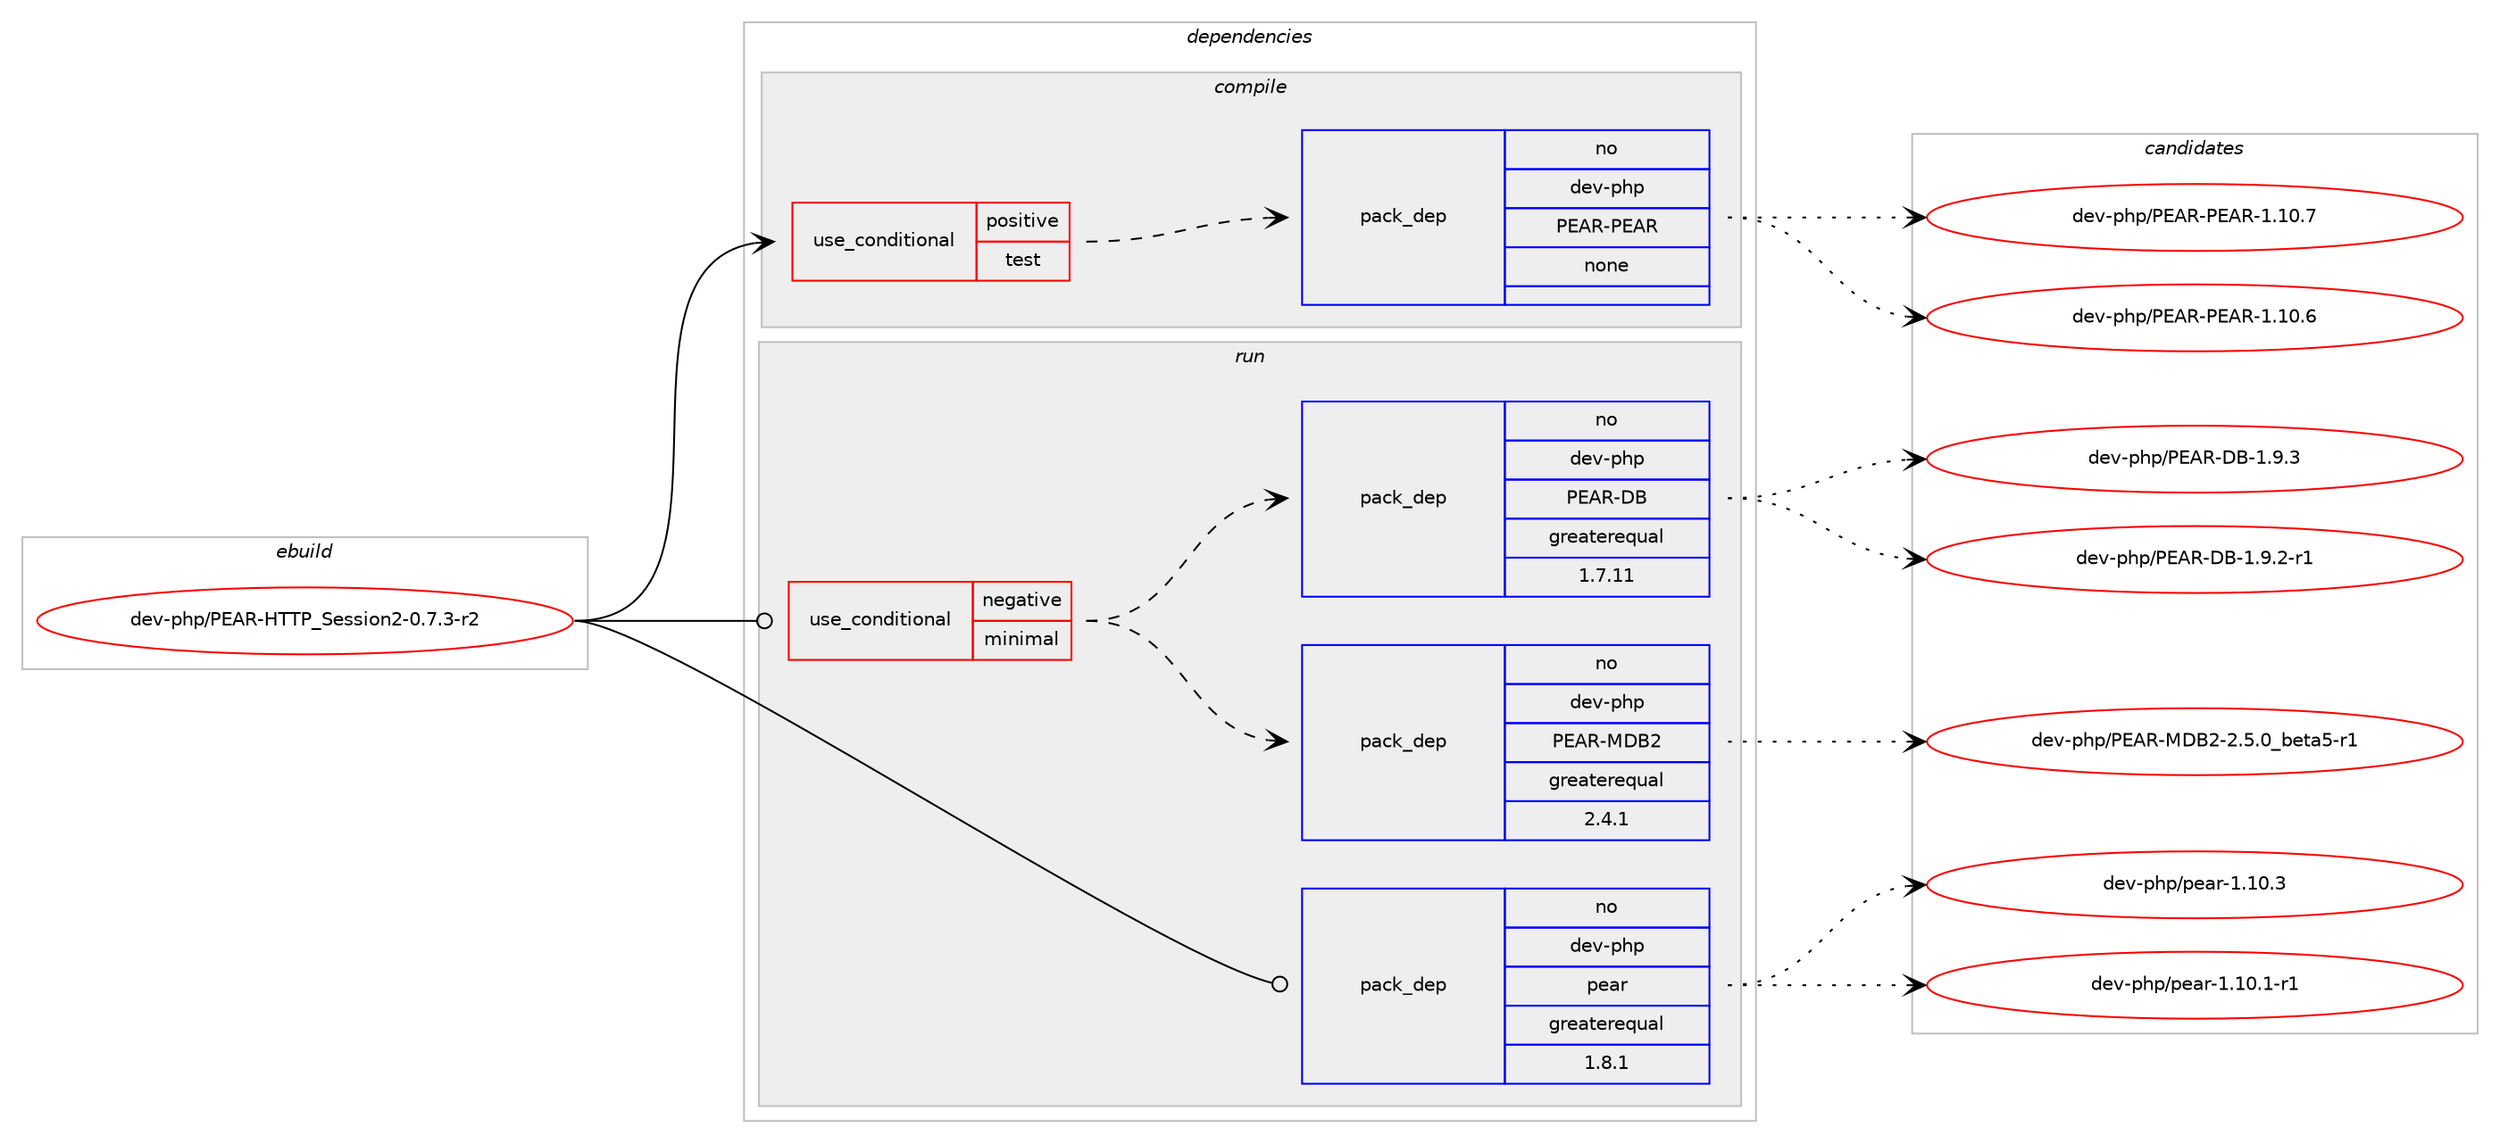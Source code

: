 digraph prolog {

# *************
# Graph options
# *************

newrank=true;
concentrate=true;
compound=true;
graph [rankdir=LR,fontname=Helvetica,fontsize=10,ranksep=1.5];#, ranksep=2.5, nodesep=0.2];
edge  [arrowhead=vee];
node  [fontname=Helvetica,fontsize=10];

# **********
# The ebuild
# **********

subgraph cluster_leftcol {
color=gray;
rank=same;
label=<<i>ebuild</i>>;
id [label="dev-php/PEAR-HTTP_Session2-0.7.3-r2", color=red, width=4, href="../dev-php/PEAR-HTTP_Session2-0.7.3-r2.svg"];
}

# ****************
# The dependencies
# ****************

subgraph cluster_midcol {
color=gray;
label=<<i>dependencies</i>>;
subgraph cluster_compile {
fillcolor="#eeeeee";
style=filled;
label=<<i>compile</i>>;
subgraph cond369238 {
dependency1392384 [label=<<TABLE BORDER="0" CELLBORDER="1" CELLSPACING="0" CELLPADDING="4"><TR><TD ROWSPAN="3" CELLPADDING="10">use_conditional</TD></TR><TR><TD>positive</TD></TR><TR><TD>test</TD></TR></TABLE>>, shape=none, color=red];
subgraph pack1000079 {
dependency1392385 [label=<<TABLE BORDER="0" CELLBORDER="1" CELLSPACING="0" CELLPADDING="4" WIDTH="220"><TR><TD ROWSPAN="6" CELLPADDING="30">pack_dep</TD></TR><TR><TD WIDTH="110">no</TD></TR><TR><TD>dev-php</TD></TR><TR><TD>PEAR-PEAR</TD></TR><TR><TD>none</TD></TR><TR><TD></TD></TR></TABLE>>, shape=none, color=blue];
}
dependency1392384:e -> dependency1392385:w [weight=20,style="dashed",arrowhead="vee"];
}
id:e -> dependency1392384:w [weight=20,style="solid",arrowhead="vee"];
}
subgraph cluster_compileandrun {
fillcolor="#eeeeee";
style=filled;
label=<<i>compile and run</i>>;
}
subgraph cluster_run {
fillcolor="#eeeeee";
style=filled;
label=<<i>run</i>>;
subgraph cond369239 {
dependency1392386 [label=<<TABLE BORDER="0" CELLBORDER="1" CELLSPACING="0" CELLPADDING="4"><TR><TD ROWSPAN="3" CELLPADDING="10">use_conditional</TD></TR><TR><TD>negative</TD></TR><TR><TD>minimal</TD></TR></TABLE>>, shape=none, color=red];
subgraph pack1000080 {
dependency1392387 [label=<<TABLE BORDER="0" CELLBORDER="1" CELLSPACING="0" CELLPADDING="4" WIDTH="220"><TR><TD ROWSPAN="6" CELLPADDING="30">pack_dep</TD></TR><TR><TD WIDTH="110">no</TD></TR><TR><TD>dev-php</TD></TR><TR><TD>PEAR-MDB2</TD></TR><TR><TD>greaterequal</TD></TR><TR><TD>2.4.1</TD></TR></TABLE>>, shape=none, color=blue];
}
dependency1392386:e -> dependency1392387:w [weight=20,style="dashed",arrowhead="vee"];
subgraph pack1000081 {
dependency1392388 [label=<<TABLE BORDER="0" CELLBORDER="1" CELLSPACING="0" CELLPADDING="4" WIDTH="220"><TR><TD ROWSPAN="6" CELLPADDING="30">pack_dep</TD></TR><TR><TD WIDTH="110">no</TD></TR><TR><TD>dev-php</TD></TR><TR><TD>PEAR-DB</TD></TR><TR><TD>greaterequal</TD></TR><TR><TD>1.7.11</TD></TR></TABLE>>, shape=none, color=blue];
}
dependency1392386:e -> dependency1392388:w [weight=20,style="dashed",arrowhead="vee"];
}
id:e -> dependency1392386:w [weight=20,style="solid",arrowhead="odot"];
subgraph pack1000082 {
dependency1392389 [label=<<TABLE BORDER="0" CELLBORDER="1" CELLSPACING="0" CELLPADDING="4" WIDTH="220"><TR><TD ROWSPAN="6" CELLPADDING="30">pack_dep</TD></TR><TR><TD WIDTH="110">no</TD></TR><TR><TD>dev-php</TD></TR><TR><TD>pear</TD></TR><TR><TD>greaterequal</TD></TR><TR><TD>1.8.1</TD></TR></TABLE>>, shape=none, color=blue];
}
id:e -> dependency1392389:w [weight=20,style="solid",arrowhead="odot"];
}
}

# **************
# The candidates
# **************

subgraph cluster_choices {
rank=same;
color=gray;
label=<<i>candidates</i>>;

subgraph choice1000079 {
color=black;
nodesep=1;
choice100101118451121041124780696582458069658245494649484654 [label="dev-php/PEAR-PEAR-1.10.6", color=red, width=4,href="../dev-php/PEAR-PEAR-1.10.6.svg"];
choice100101118451121041124780696582458069658245494649484655 [label="dev-php/PEAR-PEAR-1.10.7", color=red, width=4,href="../dev-php/PEAR-PEAR-1.10.7.svg"];
dependency1392385:e -> choice100101118451121041124780696582458069658245494649484654:w [style=dotted,weight="100"];
dependency1392385:e -> choice100101118451121041124780696582458069658245494649484655:w [style=dotted,weight="100"];
}
subgraph choice1000080 {
color=black;
nodesep=1;
choice1001011184511210411247806965824577686650455046534648959810111697534511449 [label="dev-php/PEAR-MDB2-2.5.0_beta5-r1", color=red, width=4,href="../dev-php/PEAR-MDB2-2.5.0_beta5-r1.svg"];
dependency1392387:e -> choice1001011184511210411247806965824577686650455046534648959810111697534511449:w [style=dotted,weight="100"];
}
subgraph choice1000081 {
color=black;
nodesep=1;
choice1001011184511210411247806965824568664549465746504511449 [label="dev-php/PEAR-DB-1.9.2-r1", color=red, width=4,href="../dev-php/PEAR-DB-1.9.2-r1.svg"];
choice100101118451121041124780696582456866454946574651 [label="dev-php/PEAR-DB-1.9.3", color=red, width=4,href="../dev-php/PEAR-DB-1.9.3.svg"];
dependency1392388:e -> choice1001011184511210411247806965824568664549465746504511449:w [style=dotted,weight="100"];
dependency1392388:e -> choice100101118451121041124780696582456866454946574651:w [style=dotted,weight="100"];
}
subgraph choice1000082 {
color=black;
nodesep=1;
choice100101118451121041124711210197114454946494846494511449 [label="dev-php/pear-1.10.1-r1", color=red, width=4,href="../dev-php/pear-1.10.1-r1.svg"];
choice10010111845112104112471121019711445494649484651 [label="dev-php/pear-1.10.3", color=red, width=4,href="../dev-php/pear-1.10.3.svg"];
dependency1392389:e -> choice100101118451121041124711210197114454946494846494511449:w [style=dotted,weight="100"];
dependency1392389:e -> choice10010111845112104112471121019711445494649484651:w [style=dotted,weight="100"];
}
}

}
